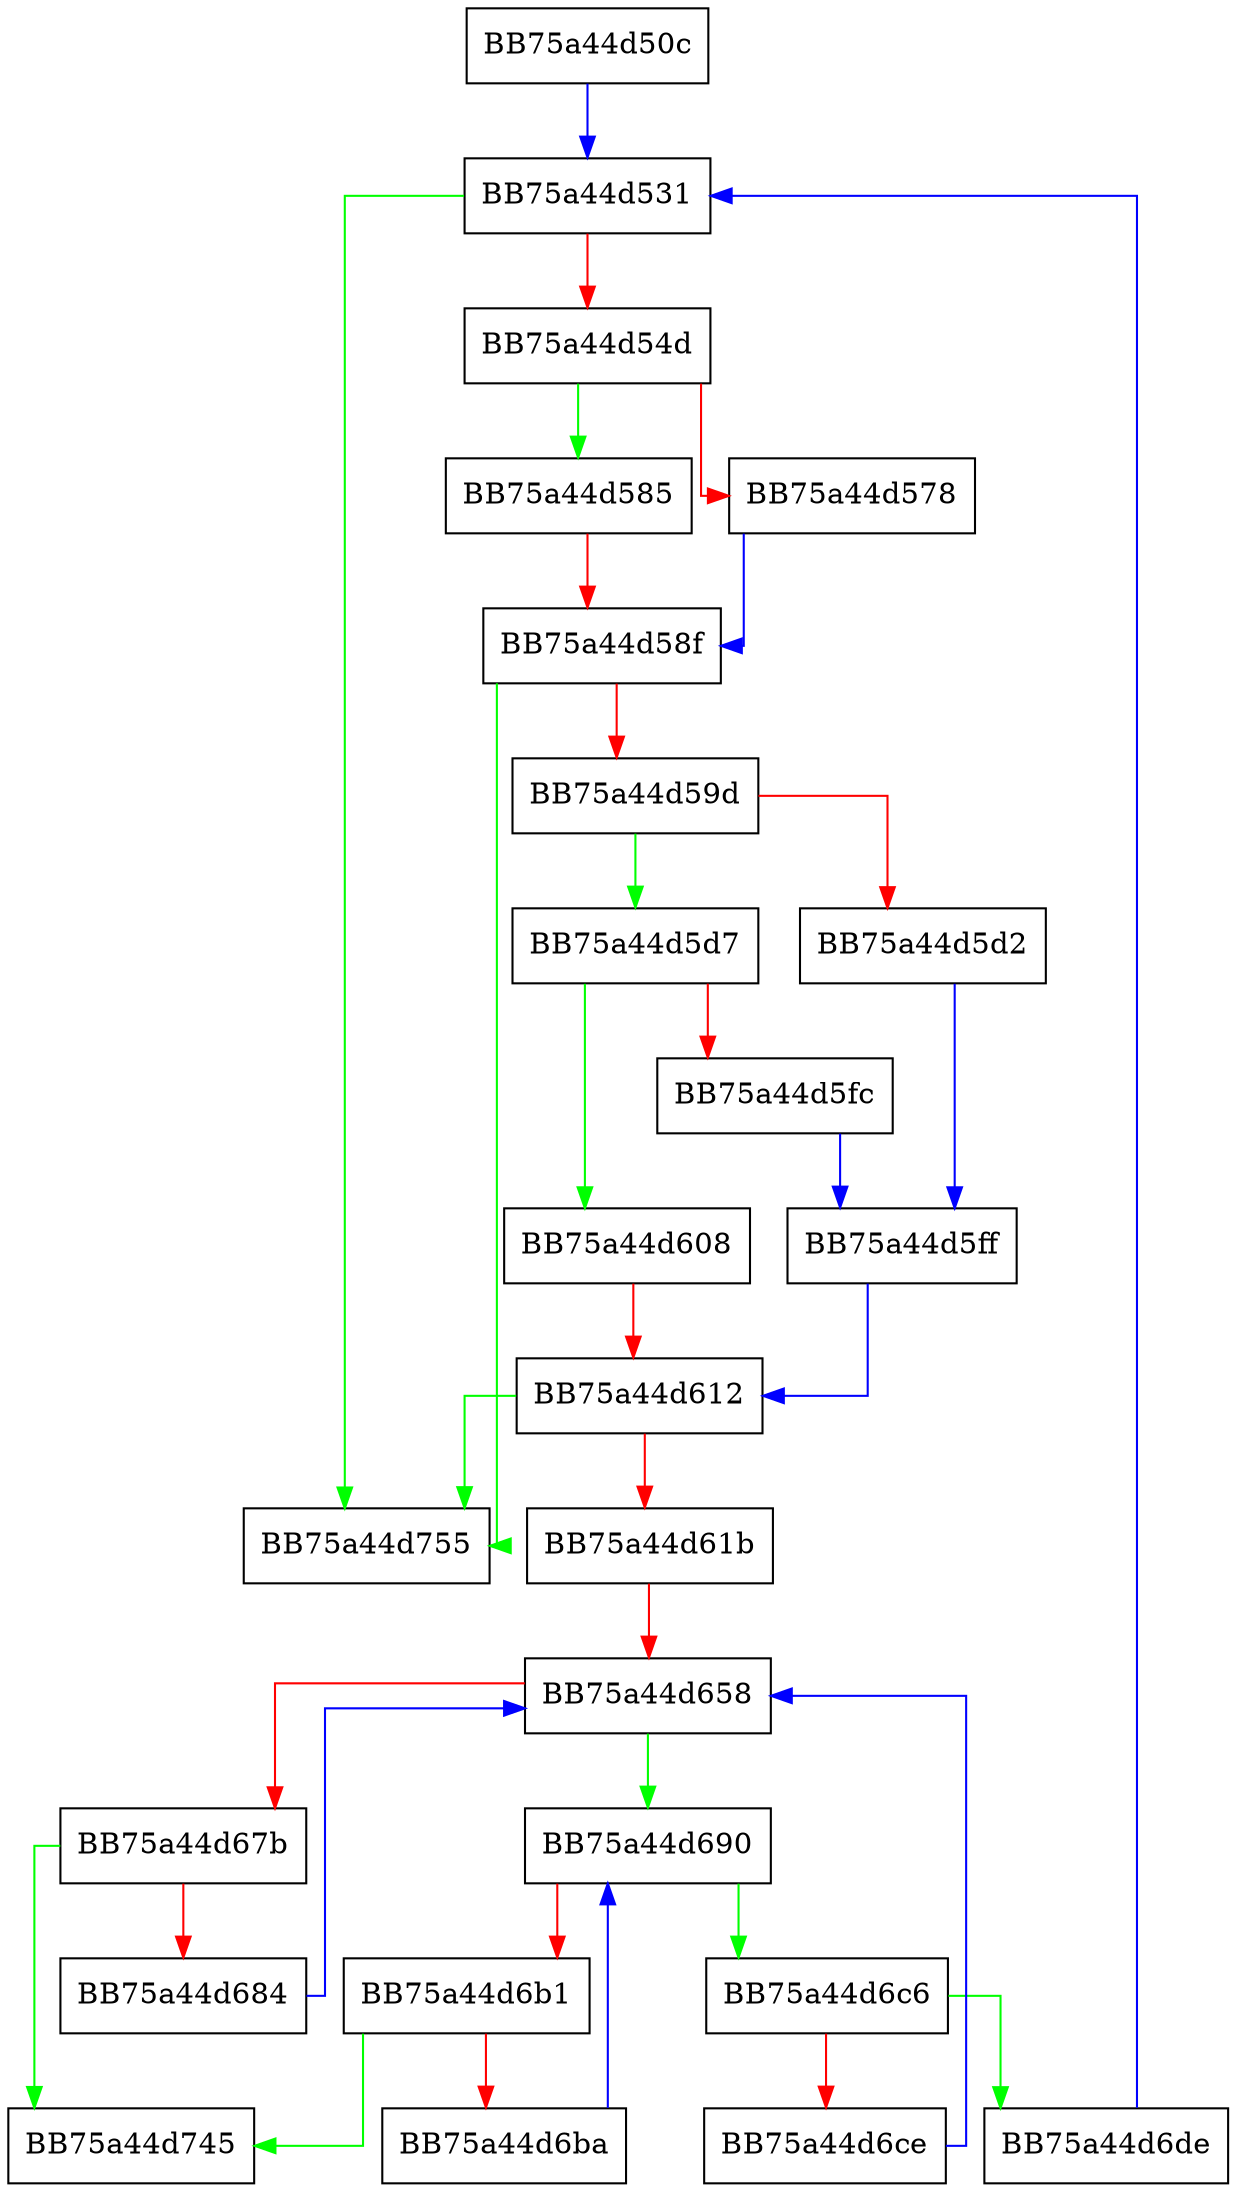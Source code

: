 digraph auxsort {
  node [shape="box"];
  graph [splines=ortho];
  BB75a44d50c -> BB75a44d531 [color="blue"];
  BB75a44d531 -> BB75a44d755 [color="green"];
  BB75a44d531 -> BB75a44d54d [color="red"];
  BB75a44d54d -> BB75a44d585 [color="green"];
  BB75a44d54d -> BB75a44d578 [color="red"];
  BB75a44d578 -> BB75a44d58f [color="blue"];
  BB75a44d585 -> BB75a44d58f [color="red"];
  BB75a44d58f -> BB75a44d755 [color="green"];
  BB75a44d58f -> BB75a44d59d [color="red"];
  BB75a44d59d -> BB75a44d5d7 [color="green"];
  BB75a44d59d -> BB75a44d5d2 [color="red"];
  BB75a44d5d2 -> BB75a44d5ff [color="blue"];
  BB75a44d5d7 -> BB75a44d608 [color="green"];
  BB75a44d5d7 -> BB75a44d5fc [color="red"];
  BB75a44d5fc -> BB75a44d5ff [color="blue"];
  BB75a44d5ff -> BB75a44d612 [color="blue"];
  BB75a44d608 -> BB75a44d612 [color="red"];
  BB75a44d612 -> BB75a44d755 [color="green"];
  BB75a44d612 -> BB75a44d61b [color="red"];
  BB75a44d61b -> BB75a44d658 [color="red"];
  BB75a44d658 -> BB75a44d690 [color="green"];
  BB75a44d658 -> BB75a44d67b [color="red"];
  BB75a44d67b -> BB75a44d745 [color="green"];
  BB75a44d67b -> BB75a44d684 [color="red"];
  BB75a44d684 -> BB75a44d658 [color="blue"];
  BB75a44d690 -> BB75a44d6c6 [color="green"];
  BB75a44d690 -> BB75a44d6b1 [color="red"];
  BB75a44d6b1 -> BB75a44d745 [color="green"];
  BB75a44d6b1 -> BB75a44d6ba [color="red"];
  BB75a44d6ba -> BB75a44d690 [color="blue"];
  BB75a44d6c6 -> BB75a44d6de [color="green"];
  BB75a44d6c6 -> BB75a44d6ce [color="red"];
  BB75a44d6ce -> BB75a44d658 [color="blue"];
  BB75a44d6de -> BB75a44d531 [color="blue"];
}